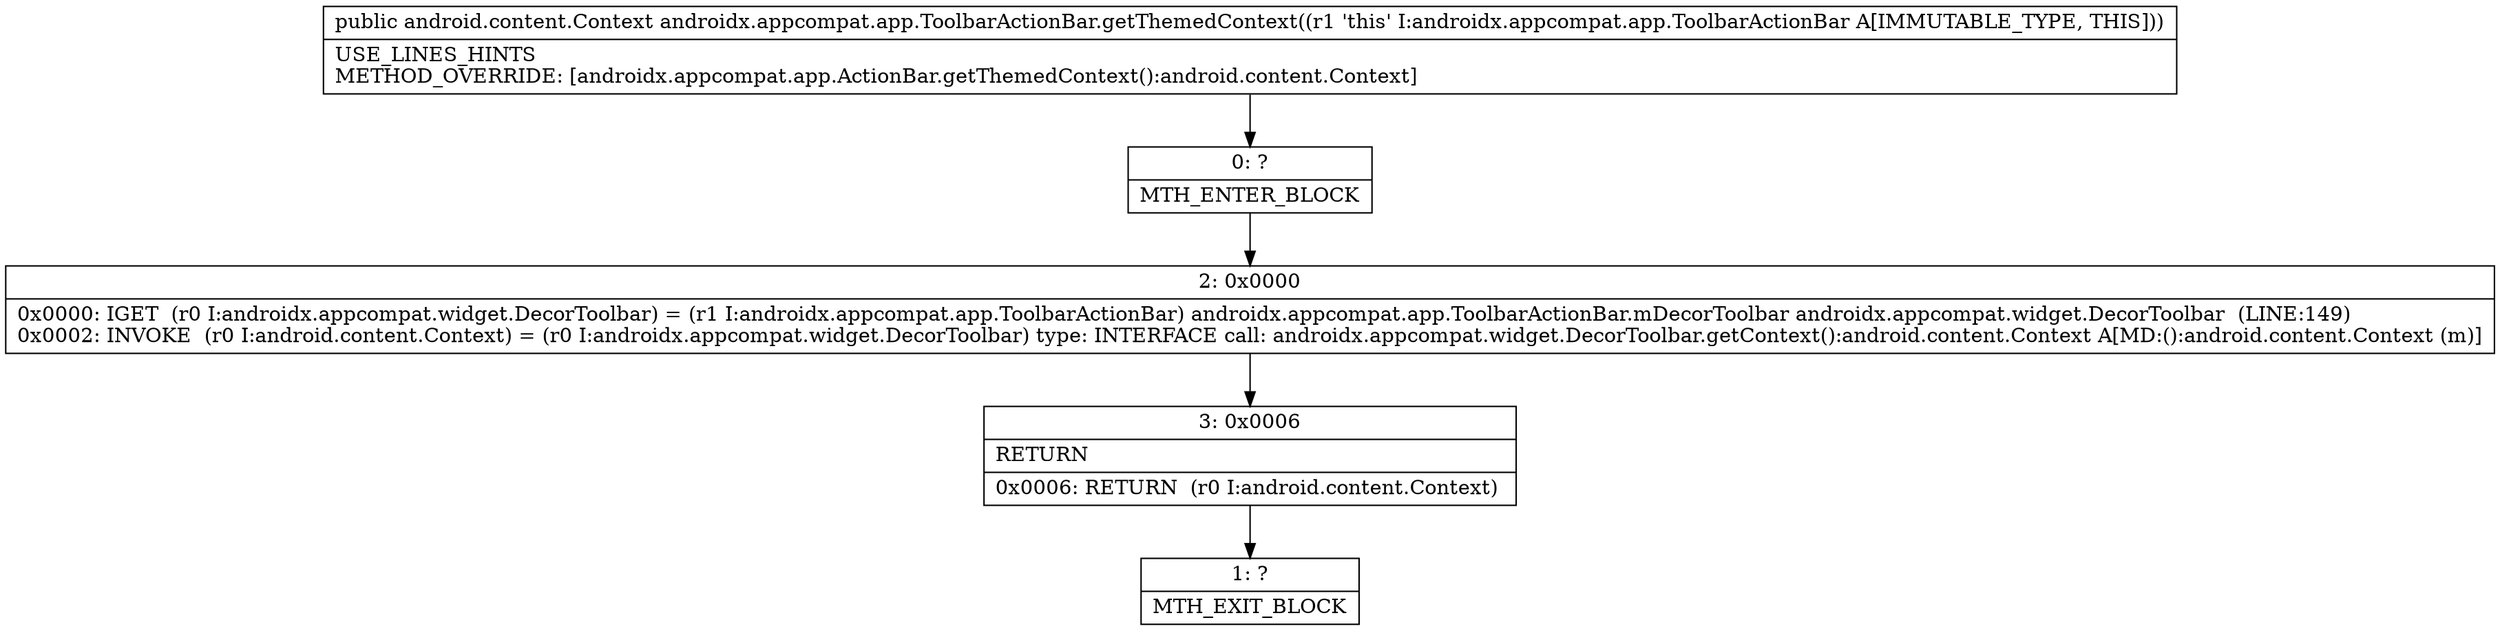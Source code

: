 digraph "CFG forandroidx.appcompat.app.ToolbarActionBar.getThemedContext()Landroid\/content\/Context;" {
Node_0 [shape=record,label="{0\:\ ?|MTH_ENTER_BLOCK\l}"];
Node_2 [shape=record,label="{2\:\ 0x0000|0x0000: IGET  (r0 I:androidx.appcompat.widget.DecorToolbar) = (r1 I:androidx.appcompat.app.ToolbarActionBar) androidx.appcompat.app.ToolbarActionBar.mDecorToolbar androidx.appcompat.widget.DecorToolbar  (LINE:149)\l0x0002: INVOKE  (r0 I:android.content.Context) = (r0 I:androidx.appcompat.widget.DecorToolbar) type: INTERFACE call: androidx.appcompat.widget.DecorToolbar.getContext():android.content.Context A[MD:():android.content.Context (m)]\l}"];
Node_3 [shape=record,label="{3\:\ 0x0006|RETURN\l|0x0006: RETURN  (r0 I:android.content.Context) \l}"];
Node_1 [shape=record,label="{1\:\ ?|MTH_EXIT_BLOCK\l}"];
MethodNode[shape=record,label="{public android.content.Context androidx.appcompat.app.ToolbarActionBar.getThemedContext((r1 'this' I:androidx.appcompat.app.ToolbarActionBar A[IMMUTABLE_TYPE, THIS]))  | USE_LINES_HINTS\lMETHOD_OVERRIDE: [androidx.appcompat.app.ActionBar.getThemedContext():android.content.Context]\l}"];
MethodNode -> Node_0;Node_0 -> Node_2;
Node_2 -> Node_3;
Node_3 -> Node_1;
}

